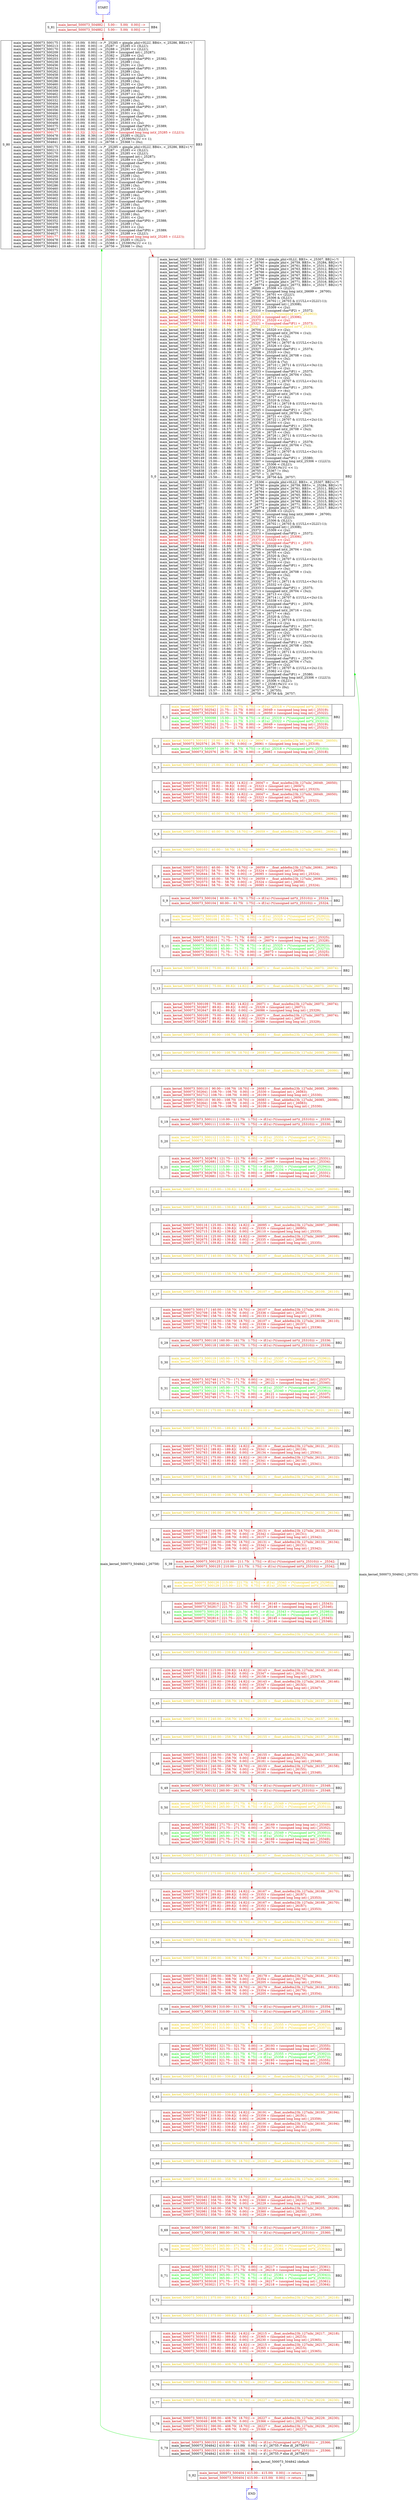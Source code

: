 digraph G {
0[color=blue,shape=Msquare,label=START];
1[color=blue,shape=Msquare,label=END];
2[shape=record,label=< S_0 | { main_kernel_500073_500093 [  15.00---  15.00(   0.00)] --&gt; /* _25306 = gimple_phi(&lt;0LLU, BB3&gt;, &lt;_25307, BB2&gt;) */<br align="left"/>main_kernel_500073_504853 [  15.00---  15.00(   0.00)] --&gt; /* _26760 = gimple_phi(&lt;_26759, BB3&gt;, &lt;_25284, BB2&gt;) */<br align="left"/>main_kernel_500073_504857 [  15.00---  15.00(   0.00)] --&gt; /* _26762 = gimple_phi(&lt;_26761, BB3&gt;, &lt;_25311, BB2&gt;) */<br align="left"/>main_kernel_500073_504861 [  15.00---  15.00(   0.00)] --&gt; /* _26764 = gimple_phi(&lt;_26763, BB3&gt;, &lt;_25312, BB2&gt;) */<br align="left"/>main_kernel_500073_504865 [  15.00---  15.00(   0.00)] --&gt; /* _26766 = gimple_phi(&lt;_26765, BB3&gt;, &lt;_25313, BB2&gt;) */<br align="left"/>main_kernel_500073_504869 [  15.00---  15.00(   0.00)] --&gt; /* _26768 = gimple_phi(&lt;_26767, BB3&gt;, &lt;_25314, BB2&gt;) */<br align="left"/>main_kernel_500073_504873 [  15.00---  15.00(   0.00)] --&gt; /* _26770 = gimple_phi(&lt;_26769, BB3&gt;, &lt;_25315, BB2&gt;) */<br align="left"/>main_kernel_500073_504877 [  15.00---  15.00(   0.00)] --&gt; /* _26772 = gimple_phi(&lt;_26771, BB3&gt;, &lt;_25316, BB2&gt;) */<br align="left"/>main_kernel_500073_504881 [  15.00---  15.00(   0.00)] --&gt; /* _26774 = gimple_phi(&lt;_26773, BB3&gt;, &lt;_25317, BB2&gt;) */<br align="left"/>main_kernel_500073_504622 [  15.00---  15.00(   0.00)] --&gt; _26699 = _25306 &gt;&gt; (2LLU);<br align="left"/>main_kernel_500073_504630 [  15.00---  16.57(   1.57)] --&gt; _26701 = (unsigned long long int)(_26699 + _26700);<br align="left"/>main_kernel_500073_504634 [  16.66---  16.66(   0.00)] --&gt; _26702 = _26701 &lt;&lt; (2LLU);<br align="left"/>main_kernel_500073_504639 [  15.00---  15.00(   0.00)] --&gt; _26703 = _25306 &amp; (3LLU);<br align="left"/>main_kernel_500073_500094 [  16.66---  16.66(   0.00)] --&gt; _25308 = _26702 \| (_26703 &amp; ((1ULL&lt;&lt;2LLU)-1));<br align="left"/>main_kernel_500073_500095 [  16.66---  16.66(   0.00)] --&gt; _25309 = (unsigned int) (_25308);<br align="left"/>main_kernel_500073_500419 [  16.66---  16.66(   0.00)] --&gt; _25372 = _25309 &lt;&lt; (2u);<br align="left"/>main_kernel_500073_500096 [  16.66---  18.10(   1.44)] --&gt; _25310 = ((unsigned char*)P2) + _25372;<br align="left"/><font color="gold2">main_kernel_500073_500098 [  15.00---  21.75(   6.75)] --&gt; if(1u) _25319 = (*((unsigned int*)(_25290))); </font><br align="left"/><font color="red3">main_kernel_500073_500099 [  15.00---  15.00(   0.00)] --&gt; _25320 = (unsigned int) (_25306); </font><br align="left"/><font color="red3">main_kernel_500073_500421 [  15.00---  15.00(   0.00)] --&gt; _25373 = _25320 &lt;&lt; (2u); </font><br align="left"/><font color="red3">main_kernel_500073_500100 [  15.00---  16.44(   1.44)] --&gt; _25321 = ((unsigned char*)P1) + _25373; </font><br align="left"/><font color="gold2">main_kernel_500073_500101 [  16.52---  21.75(   5.23)] --&gt; if(1u) _25322 = (*((unsigned int*)(_25321))); </font><br align="left"/>main_kernel_500073_504644 [  15.00---  15.00(   0.00)] --&gt; _26704 = _25320 &gt;&gt; (2u);<br align="left"/>main_kernel_500073_504649 [  15.00---  16.57(   1.57)] --&gt; _26705 = (unsigned int)(_26704 + (1u));<br align="left"/>main_kernel_500073_504652 [  16.66---  16.66(   0.00)] --&gt; _26706 = _26705 &lt;&lt; (2u);<br align="left"/>main_kernel_500073_504657 [  15.00---  15.00(   0.00)] --&gt; _26707 = _25320 &amp; (3u);<br align="left"/>main_kernel_500073_500106 [  16.66---  16.66(   0.00)] --&gt; _25326 = _26706 \| (_26707 &amp; ((1ULL&lt;&lt;2u)-1));<br align="left"/>main_kernel_500073_500423 [  16.66---  16.66(   0.00)] --&gt; _25374 = _25326 &lt;&lt; (2u);<br align="left"/>main_kernel_500073_500107 [  16.66---  18.10(   1.44)] --&gt; _25327 = ((unsigned char*)P1) + _25374;<br align="left"/>main_kernel_500073_504662 [  15.00---  15.00(   0.00)] --&gt; _26708 = _25320 &gt;&gt; (3u);<br align="left"/>main_kernel_500073_504665 [  15.00---  16.57(   1.57)] --&gt; _26709 = (unsigned int)(_26708 + (1u));<br align="left"/>main_kernel_500073_504668 [  16.66---  16.66(   0.00)] --&gt; _26710 = _26709 &lt;&lt; (3u);<br align="left"/>main_kernel_500073_504671 [  15.00---  15.00(   0.00)] --&gt; _26711 = _25320 &amp; (7u);<br align="left"/>main_kernel_500073_500113 [  16.66---  16.66(   0.00)] --&gt; _25332 = _26710 \| (_26711 &amp; ((1ULL&lt;&lt;3u)-1));<br align="left"/>main_kernel_500073_500425 [  16.66---  16.66(   0.00)] --&gt; _25375 = _25332 &lt;&lt; (2u);<br align="left"/>main_kernel_500073_500114 [  16.66---  18.10(   1.44)] --&gt; _25333 = ((unsigned char*)P1) + _25375;<br align="left"/>main_kernel_500073_504678 [  15.00---  16.57(   1.57)] --&gt; _26713 = (unsigned int)(_26704 + (3u));<br align="left"/>main_kernel_500073_504681 [  16.66---  16.66(   0.00)] --&gt; _26714 = _26713 &lt;&lt; (2u);<br align="left"/>main_kernel_500073_500120 [  16.66---  16.66(   0.00)] --&gt; _25338 = _26714 \| (_26707 &amp; ((1ULL&lt;&lt;2u)-1));<br align="left"/>main_kernel_500073_500427 [  16.66---  16.66(   0.00)] --&gt; _25376 = _25338 &lt;&lt; (2u);<br align="left"/>main_kernel_500073_500121 [  16.66---  18.10(   1.44)] --&gt; _25339 = ((unsigned char*)P1) + _25376;<br align="left"/>main_kernel_500073_504689 [  15.00---  15.00(   0.00)] --&gt; _26716 = _25320 &gt;&gt; (4u);<br align="left"/>main_kernel_500073_504692 [  15.00---  16.57(   1.57)] --&gt; _26717 = (unsigned int)(_26716 + (1u));<br align="left"/>main_kernel_500073_504695 [  16.66---  16.66(   0.00)] --&gt; _26718 = _26717 &lt;&lt; (4u);<br align="left"/>main_kernel_500073_504698 [  15.00---  15.00(   0.00)] --&gt; _26719 = _25320 &amp; (15u);<br align="left"/>main_kernel_500073_500127 [  16.66---  16.66(   0.00)] --&gt; _25344 = _26718 \| (_26719 &amp; ((1ULL&lt;&lt;4u)-1));<br align="left"/>main_kernel_500073_500429 [  16.66---  16.66(   0.00)] --&gt; _25377 = _25344 &lt;&lt; (2u);<br align="left"/>main_kernel_500073_500128 [  16.66---  18.10(   1.44)] --&gt; _25345 = ((unsigned char*)P1) + _25377;<br align="left"/>main_kernel_500073_504706 [  15.00---  16.57(   1.57)] --&gt; _26721 = (unsigned int)(_26704 + (5u));<br align="left"/>main_kernel_500073_504709 [  16.66---  16.66(   0.00)] --&gt; _26722 = _26721 &lt;&lt; (2u);<br align="left"/>main_kernel_500073_500134 [  16.66---  16.66(   0.00)] --&gt; _25350 = _26722 \| (_26707 &amp; ((1ULL&lt;&lt;2u)-1));<br align="left"/>main_kernel_500073_500431 [  16.66---  16.66(   0.00)] --&gt; _25378 = _25350 &lt;&lt; (2u);<br align="left"/>main_kernel_500073_500135 [  16.66---  18.10(   1.44)] --&gt; _25351 = ((unsigned char*)P1) + _25378;<br align="left"/>main_kernel_500073_504718 [  15.00---  16.57(   1.57)] --&gt; _26725 = (unsigned int)(_26708 + (3u));<br align="left"/>main_kernel_500073_504721 [  16.66---  16.66(   0.00)] --&gt; _26726 = _26725 &lt;&lt; (3u);<br align="left"/>main_kernel_500073_500141 [  16.66---  16.66(   0.00)] --&gt; _25356 = _26726 \| (_26711 &amp; ((1ULL&lt;&lt;3u)-1));<br align="left"/>main_kernel_500073_500433 [  16.66---  16.66(   0.00)] --&gt; _25379 = _25356 &lt;&lt; (2u);<br align="left"/>main_kernel_500073_500142 [  16.66---  18.10(   1.44)] --&gt; _25357 = ((unsigned char*)P1) + _25379;<br align="left"/>main_kernel_500073_504730 [  15.00---  16.57(   1.57)] --&gt; _26729 = (unsigned int)(_26704 + (7u));<br align="left"/>main_kernel_500073_504733 [  16.66---  16.66(   0.00)] --&gt; _26730 = _26729 &lt;&lt; (2u);<br align="left"/>main_kernel_500073_500148 [  16.66---  16.66(   0.00)] --&gt; _25362 = _26730 \| (_26707 &amp; ((1ULL&lt;&lt;2u)-1));<br align="left"/>main_kernel_500073_500435 [  16.66---  16.66(   0.00)] --&gt; _25380 = _25362 &lt;&lt; (2u);<br align="left"/>main_kernel_500073_500149 [  16.66---  18.10(   1.44)] --&gt; _25363 = ((unsigned char*)P1) + _25380;<br align="left"/>main_kernel_500073_500154 [  15.00---  17.32(   2.32)] --&gt; _25307 = (unsigned long long int)(_25306 + (1LLU));<br align="left"/>main_kernel_500073_500441 [  15.00---  15.39(   0.39)] --&gt; _25381 = _25306 &lt; (3LLU);<br align="left"/>main_kernel_500073_500155 [  15.48---  15.48(   0.00)] --&gt; _25367 = (_25381)%(1U &lt;&lt; 1);<br align="left"/>main_kernel_500073_504838 [  15.48---  15.49(   0.01)] --&gt; _26755 = _25367 != (0u);<br align="left"/>main_kernel_500073_504845 [  15.57---  15.58(   0.01)] --&gt; _26757 =  !(_26755);<br align="left"/>main_kernel_500073_504848 [  15.58---  15.61(   0.02)] --&gt; _26758 = _26756 &amp;&amp; _26757;<br align="left"/> | main_kernel_500073_500093 [  15.00---  15.00(   0.00)] --&gt; /* _25306 = gimple_phi(&lt;0LLU, BB3&gt;, &lt;_25307, BB2&gt;) */<br align="left"/>main_kernel_500073_504853 [  15.00---  15.00(   0.00)] --&gt; /* _26760 = gimple_phi(&lt;_26759, BB3&gt;, &lt;_25284, BB2&gt;) */<br align="left"/>main_kernel_500073_504857 [  15.00---  15.00(   0.00)] --&gt; /* _26762 = gimple_phi(&lt;_26761, BB3&gt;, &lt;_25311, BB2&gt;) */<br align="left"/>main_kernel_500073_504861 [  15.00---  15.00(   0.00)] --&gt; /* _26764 = gimple_phi(&lt;_26763, BB3&gt;, &lt;_25312, BB2&gt;) */<br align="left"/>main_kernel_500073_504865 [  15.00---  15.00(   0.00)] --&gt; /* _26766 = gimple_phi(&lt;_26765, BB3&gt;, &lt;_25313, BB2&gt;) */<br align="left"/>main_kernel_500073_504869 [  15.00---  15.00(   0.00)] --&gt; /* _26768 = gimple_phi(&lt;_26767, BB3&gt;, &lt;_25314, BB2&gt;) */<br align="left"/>main_kernel_500073_504873 [  15.00---  15.00(   0.00)] --&gt; /* _26770 = gimple_phi(&lt;_26769, BB3&gt;, &lt;_25315, BB2&gt;) */<br align="left"/>main_kernel_500073_504877 [  15.00---  15.00(   0.00)] --&gt; /* _26772 = gimple_phi(&lt;_26771, BB3&gt;, &lt;_25316, BB2&gt;) */<br align="left"/>main_kernel_500073_504881 [  15.00---  15.00(   0.00)] --&gt; /* _26774 = gimple_phi(&lt;_26773, BB3&gt;, &lt;_25317, BB2&gt;) */<br align="left"/>main_kernel_500073_504622 [  15.00---  15.00(   0.00)] --&gt; _26699 = _25306 &gt;&gt; (2LLU);<br align="left"/>main_kernel_500073_504630 [  15.00---  16.57(   1.57)] --&gt; _26701 = (unsigned long long int)(_26699 + _26700);<br align="left"/>main_kernel_500073_504634 [  16.66---  16.66(   0.00)] --&gt; _26702 = _26701 &lt;&lt; (2LLU);<br align="left"/>main_kernel_500073_504639 [  15.00---  15.00(   0.00)] --&gt; _26703 = _25306 &amp; (3LLU);<br align="left"/>main_kernel_500073_500094 [  16.66---  16.66(   0.00)] --&gt; _25308 = _26702 \| (_26703 &amp; ((1ULL&lt;&lt;2LLU)-1));<br align="left"/>main_kernel_500073_500095 [  16.66---  16.66(   0.00)] --&gt; _25309 = (unsigned int) (_25308);<br align="left"/>main_kernel_500073_500419 [  16.66---  16.66(   0.00)] --&gt; _25372 = _25309 &lt;&lt; (2u);<br align="left"/>main_kernel_500073_500096 [  16.66---  18.10(   1.44)] --&gt; _25310 = ((unsigned char*)P2) + _25372;<br align="left"/><font color="red3">main_kernel_500073_500099 [  15.00---  15.00(   0.00)] --&gt; _25320 = (unsigned int) (_25306); </font><br align="left"/><font color="red3">main_kernel_500073_500421 [  15.00---  15.00(   0.00)] --&gt; _25373 = _25320 &lt;&lt; (2u); </font><br align="left"/><font color="red3">main_kernel_500073_500100 [  15.00---  16.44(   1.44)] --&gt; _25321 = ((unsigned char*)P1) + _25373; </font><br align="left"/>main_kernel_500073_504644 [  15.00---  15.00(   0.00)] --&gt; _26704 = _25320 &gt;&gt; (2u);<br align="left"/>main_kernel_500073_504649 [  15.00---  16.57(   1.57)] --&gt; _26705 = (unsigned int)(_26704 + (1u));<br align="left"/>main_kernel_500073_504652 [  16.66---  16.66(   0.00)] --&gt; _26706 = _26705 &lt;&lt; (2u);<br align="left"/>main_kernel_500073_504657 [  15.00---  15.00(   0.00)] --&gt; _26707 = _25320 &amp; (3u);<br align="left"/>main_kernel_500073_500106 [  16.66---  16.66(   0.00)] --&gt; _25326 = _26706 \| (_26707 &amp; ((1ULL&lt;&lt;2u)-1));<br align="left"/>main_kernel_500073_500423 [  16.66---  16.66(   0.00)] --&gt; _25374 = _25326 &lt;&lt; (2u);<br align="left"/>main_kernel_500073_500107 [  16.66---  18.10(   1.44)] --&gt; _25327 = ((unsigned char*)P1) + _25374;<br align="left"/>main_kernel_500073_504662 [  15.00---  15.00(   0.00)] --&gt; _26708 = _25320 &gt;&gt; (3u);<br align="left"/>main_kernel_500073_504665 [  15.00---  16.57(   1.57)] --&gt; _26709 = (unsigned int)(_26708 + (1u));<br align="left"/>main_kernel_500073_504668 [  16.66---  16.66(   0.00)] --&gt; _26710 = _26709 &lt;&lt; (3u);<br align="left"/>main_kernel_500073_504671 [  15.00---  15.00(   0.00)] --&gt; _26711 = _25320 &amp; (7u);<br align="left"/>main_kernel_500073_500113 [  16.66---  16.66(   0.00)] --&gt; _25332 = _26710 \| (_26711 &amp; ((1ULL&lt;&lt;3u)-1));<br align="left"/>main_kernel_500073_500425 [  16.66---  16.66(   0.00)] --&gt; _25375 = _25332 &lt;&lt; (2u);<br align="left"/>main_kernel_500073_500114 [  16.66---  18.10(   1.44)] --&gt; _25333 = ((unsigned char*)P1) + _25375;<br align="left"/>main_kernel_500073_504678 [  15.00---  16.57(   1.57)] --&gt; _26713 = (unsigned int)(_26704 + (3u));<br align="left"/>main_kernel_500073_504681 [  16.66---  16.66(   0.00)] --&gt; _26714 = _26713 &lt;&lt; (2u);<br align="left"/>main_kernel_500073_500120 [  16.66---  16.66(   0.00)] --&gt; _25338 = _26714 \| (_26707 &amp; ((1ULL&lt;&lt;2u)-1));<br align="left"/>main_kernel_500073_500427 [  16.66---  16.66(   0.00)] --&gt; _25376 = _25338 &lt;&lt; (2u);<br align="left"/>main_kernel_500073_500121 [  16.66---  18.10(   1.44)] --&gt; _25339 = ((unsigned char*)P1) + _25376;<br align="left"/>main_kernel_500073_504689 [  15.00---  15.00(   0.00)] --&gt; _26716 = _25320 &gt;&gt; (4u);<br align="left"/>main_kernel_500073_504692 [  15.00---  16.57(   1.57)] --&gt; _26717 = (unsigned int)(_26716 + (1u));<br align="left"/>main_kernel_500073_504695 [  16.66---  16.66(   0.00)] --&gt; _26718 = _26717 &lt;&lt; (4u);<br align="left"/>main_kernel_500073_504698 [  15.00---  15.00(   0.00)] --&gt; _26719 = _25320 &amp; (15u);<br align="left"/>main_kernel_500073_500127 [  16.66---  16.66(   0.00)] --&gt; _25344 = _26718 \| (_26719 &amp; ((1ULL&lt;&lt;4u)-1));<br align="left"/>main_kernel_500073_500429 [  16.66---  16.66(   0.00)] --&gt; _25377 = _25344 &lt;&lt; (2u);<br align="left"/>main_kernel_500073_500128 [  16.66---  18.10(   1.44)] --&gt; _25345 = ((unsigned char*)P1) + _25377;<br align="left"/>main_kernel_500073_504706 [  15.00---  16.57(   1.57)] --&gt; _26721 = (unsigned int)(_26704 + (5u));<br align="left"/>main_kernel_500073_504709 [  16.66---  16.66(   0.00)] --&gt; _26722 = _26721 &lt;&lt; (2u);<br align="left"/>main_kernel_500073_500134 [  16.66---  16.66(   0.00)] --&gt; _25350 = _26722 \| (_26707 &amp; ((1ULL&lt;&lt;2u)-1));<br align="left"/>main_kernel_500073_500431 [  16.66---  16.66(   0.00)] --&gt; _25378 = _25350 &lt;&lt; (2u);<br align="left"/>main_kernel_500073_500135 [  16.66---  18.10(   1.44)] --&gt; _25351 = ((unsigned char*)P1) + _25378;<br align="left"/>main_kernel_500073_504718 [  15.00---  16.57(   1.57)] --&gt; _26725 = (unsigned int)(_26708 + (3u));<br align="left"/>main_kernel_500073_504721 [  16.66---  16.66(   0.00)] --&gt; _26726 = _26725 &lt;&lt; (3u);<br align="left"/>main_kernel_500073_500141 [  16.66---  16.66(   0.00)] --&gt; _25356 = _26726 \| (_26711 &amp; ((1ULL&lt;&lt;3u)-1));<br align="left"/>main_kernel_500073_500433 [  16.66---  16.66(   0.00)] --&gt; _25379 = _25356 &lt;&lt; (2u);<br align="left"/>main_kernel_500073_500142 [  16.66---  18.10(   1.44)] --&gt; _25357 = ((unsigned char*)P1) + _25379;<br align="left"/>main_kernel_500073_504730 [  15.00---  16.57(   1.57)] --&gt; _26729 = (unsigned int)(_26704 + (7u));<br align="left"/>main_kernel_500073_504733 [  16.66---  16.66(   0.00)] --&gt; _26730 = _26729 &lt;&lt; (2u);<br align="left"/>main_kernel_500073_500148 [  16.66---  16.66(   0.00)] --&gt; _25362 = _26730 \| (_26707 &amp; ((1ULL&lt;&lt;2u)-1));<br align="left"/>main_kernel_500073_500435 [  16.66---  16.66(   0.00)] --&gt; _25380 = _25362 &lt;&lt; (2u);<br align="left"/>main_kernel_500073_500149 [  16.66---  18.10(   1.44)] --&gt; _25363 = ((unsigned char*)P1) + _25380;<br align="left"/>main_kernel_500073_500154 [  15.00---  17.32(   2.32)] --&gt; _25307 = (unsigned long long int)(_25306 + (1LLU));<br align="left"/>main_kernel_500073_500441 [  15.00---  15.39(   0.39)] --&gt; _25381 = _25306 &lt; (3LLU);<br align="left"/>main_kernel_500073_500155 [  15.48---  15.48(   0.00)] --&gt; _25367 = (_25381)%(1U &lt;&lt; 1);<br align="left"/>main_kernel_500073_504838 [  15.48---  15.49(   0.01)] --&gt; _26755 = _25367 != (0u);<br align="left"/>main_kernel_500073_504845 [  15.57---  15.58(   0.01)] --&gt; _26757 =  !(_26755);<br align="left"/>main_kernel_500073_504848 [  15.58---  15.61(   0.02)] --&gt; _26758 = _26756 &amp;&amp; _26757;<br align="left"/> } | BB2 <br align="left"/>>];
3[shape=record,label=< S_1 | { <font color="gold2">main_kernel_500073_500097 [  20.00---  26.75(   6.75)] --&gt; if(1u) _25318 = (*((unsigned int*)(_25310))); </font><br align="left"/><font color="red3">main_kernel_500073_502542 [  21.75---  21.75(   0.00)] --&gt; _26049 = (unsigned long long int) (_25319); </font><br align="left"/><font color="red3">main_kernel_500073_502545 [  21.75---  21.75(   0.00)] --&gt; _26050 = (unsigned long long int) (_25322); </font><br align="left"/> | <font color="green2">main_kernel_500073_500098 [  15.00---  21.75(   6.75)] --&gt; if(1u) _25319 = (*((unsigned int*)(_25290))); </font><br align="left"/><font color="green2">main_kernel_500073_500101 [  16.52---  21.75(   5.23)] --&gt; if(1u) _25322 = (*((unsigned int*)(_25321))); </font><br align="left"/><font color="red3">main_kernel_500073_502542 [  21.75---  21.75(   0.00)] --&gt; _26049 = (unsigned long long int) (_25319); </font><br align="left"/><font color="red3">main_kernel_500073_502545 [  21.75---  21.75(   0.00)] --&gt; _26050 = (unsigned long long int) (_25322); </font><br align="left"/> } | BB2 <br align="left"/>>];
4[shape=record,label=< S_2 | { <font color="gold2">main_kernel_500073_500102 [  25.00---  39.82(  14.82)] --&gt; _26047 = __float_mule8m23b_127nih(_26049, _26050); </font><br align="left"/><font color="red3">main_kernel_500073_502576 [  26.75---  26.75(   0.00)] --&gt; _26061 = (unsigned long long int) (_25318); </font><br align="left"/> | <font color="green2">main_kernel_500073_500097 [  20.00---  26.75(   6.75)] --&gt; if(1u) _25318 = (*((unsigned int*)(_25310))); </font><br align="left"/><font color="red3">main_kernel_500073_502576 [  26.75---  26.75(   0.00)] --&gt; _26061 = (unsigned long long int) (_25318); </font><br align="left"/> } | BB2 <br align="left"/>>];
5[shape=record,label=< S_3 | { <font color="gold2">main_kernel_500073_500102 [  25.00---  39.82(  14.82)] --&gt; _26047 = __float_mule8m23b_127nih(_26049, _26050); </font><br align="left"/> |  } | BB2 <br align="left"/>>];
6[shape=record,label=< S_4 | { <font color="red3">main_kernel_500073_500102 [  25.00---  39.82(  14.82)] --&gt; _26047 = __float_mule8m23b_127nih(_26049, _26050); </font><br align="left"/><font color="red3">main_kernel_500073_502539 [  39.82---  39.82(   0.00)] --&gt; _25323 = (unsigned int) (_26047); </font><br align="left"/><font color="red3">main_kernel_500073_502579 [  39.82---  39.82(   0.00)] --&gt; _26062 = (unsigned long long int) (_25323); </font><br align="left"/> | <font color="red3">main_kernel_500073_500102 [  25.00---  39.82(  14.82)] --&gt; _26047 = __float_mule8m23b_127nih(_26049, _26050); </font><br align="left"/><font color="red3">main_kernel_500073_502539 [  39.82---  39.82(   0.00)] --&gt; _25323 = (unsigned int) (_26047); </font><br align="left"/><font color="red3">main_kernel_500073_502579 [  39.82---  39.82(   0.00)] --&gt; _26062 = (unsigned long long int) (_25323); </font><br align="left"/> } | BB2 <br align="left"/>>];
7[shape=record,label=< S_5 | { <font color="gold2">main_kernel_500073_500103 [  40.00---  58.70(  18.70)] --&gt; _26059 = __float_adde8m23b_127nih(_26061, _26062); </font><br align="left"/> |  } | BB2 <br align="left"/>>];
8[shape=record,label=< S_6 | { <font color="gold2">main_kernel_500073_500103 [  40.00---  58.70(  18.70)] --&gt; _26059 = __float_adde8m23b_127nih(_26061, _26062); </font><br align="left"/> |  } | BB2 <br align="left"/>>];
9[shape=record,label=< S_7 | { <font color="gold2">main_kernel_500073_500103 [  40.00---  58.70(  18.70)] --&gt; _26059 = __float_adde8m23b_127nih(_26061, _26062); </font><br align="left"/> |  } | BB2 <br align="left"/>>];
10[shape=record,label=< S_8 | { <font color="red3">main_kernel_500073_500103 [  40.00---  58.70(  18.70)] --&gt; _26059 = __float_adde8m23b_127nih(_26061, _26062); </font><br align="left"/><font color="red3">main_kernel_500073_502573 [  58.70---  58.70(   0.00)] --&gt; _25324 = (unsigned int) (_26059); </font><br align="left"/><font color="red3">main_kernel_500073_502644 [  58.70---  58.70(   0.00)] --&gt; _26085 = (unsigned long long int) (_25324); </font><br align="left"/> | <font color="red3">main_kernel_500073_500103 [  40.00---  58.70(  18.70)] --&gt; _26059 = __float_adde8m23b_127nih(_26061, _26062); </font><br align="left"/><font color="red3">main_kernel_500073_502573 [  58.70---  58.70(   0.00)] --&gt; _25324 = (unsigned int) (_26059); </font><br align="left"/><font color="red3">main_kernel_500073_502644 [  58.70---  58.70(   0.00)] --&gt; _26085 = (unsigned long long int) (_25324); </font><br align="left"/> } | BB2 <br align="left"/>>];
11[shape=record,label=< S_9 | { <font color="red3">main_kernel_500073_500104 [  60.00---  61.75(   1.75)] --&gt; if(1u) (*((unsigned int*)(_25310))) = _25324; </font><br align="left"/> | <font color="red3">main_kernel_500073_500104 [  60.00---  61.75(   1.75)] --&gt; if(1u) (*((unsigned int*)(_25310))) = _25324; </font><br align="left"/> } | BB2 <br align="left"/>>];
12[shape=record,label=< S_10 | { <font color="gold2">main_kernel_500073_500105 [  65.00---  71.75(   6.75)] --&gt; if(1u) _25325 = (*((unsigned int*)(_25292))); </font><br align="left"/><font color="gold2">main_kernel_500073_500108 [  65.00---  71.75(   6.75)] --&gt; if(1u) _25328 = (*((unsigned int*)(_25327))); </font><br align="left"/> |  } | BB2 <br align="left"/>>];
13[shape=record,label=< S_11 | { <font color="red3">main_kernel_500073_502610 [  71.75---  71.75(   0.00)] --&gt; _26073 = (unsigned long long int) (_25325); </font><br align="left"/><font color="red3">main_kernel_500073_502613 [  71.75---  71.75(   0.00)] --&gt; _26074 = (unsigned long long int) (_25328); </font><br align="left"/> | <font color="green2">main_kernel_500073_500105 [  65.00---  71.75(   6.75)] --&gt; if(1u) _25325 = (*((unsigned int*)(_25292))); </font><br align="left"/><font color="green2">main_kernel_500073_500108 [  65.00---  71.75(   6.75)] --&gt; if(1u) _25328 = (*((unsigned int*)(_25327))); </font><br align="left"/><font color="red3">main_kernel_500073_502610 [  71.75---  71.75(   0.00)] --&gt; _26073 = (unsigned long long int) (_25325); </font><br align="left"/><font color="red3">main_kernel_500073_502613 [  71.75---  71.75(   0.00)] --&gt; _26074 = (unsigned long long int) (_25328); </font><br align="left"/> } | BB2 <br align="left"/>>];
14[shape=record,label=< S_12 | { <font color="gold2">main_kernel_500073_500109 [  75.00---  89.82(  14.82)] --&gt; _26071 = __float_mule8m23b_127nih(_26073, _26074); </font><br align="left"/> |  } | BB2 <br align="left"/>>];
15[shape=record,label=< S_13 | { <font color="gold2">main_kernel_500073_500109 [  75.00---  89.82(  14.82)] --&gt; _26071 = __float_mule8m23b_127nih(_26073, _26074); </font><br align="left"/> |  } | BB2 <br align="left"/>>];
16[shape=record,label=< S_14 | { <font color="red3">main_kernel_500073_500109 [  75.00---  89.82(  14.82)] --&gt; _26071 = __float_mule8m23b_127nih(_26073, _26074); </font><br align="left"/><font color="red3">main_kernel_500073_502607 [  89.82---  89.82(   0.00)] --&gt; _25329 = (unsigned int) (_26071); </font><br align="left"/><font color="red3">main_kernel_500073_502647 [  89.82---  89.82(   0.00)] --&gt; _26086 = (unsigned long long int) (_25329); </font><br align="left"/> | <font color="red3">main_kernel_500073_500109 [  75.00---  89.82(  14.82)] --&gt; _26071 = __float_mule8m23b_127nih(_26073, _26074); </font><br align="left"/><font color="red3">main_kernel_500073_502607 [  89.82---  89.82(   0.00)] --&gt; _25329 = (unsigned int) (_26071); </font><br align="left"/><font color="red3">main_kernel_500073_502647 [  89.82---  89.82(   0.00)] --&gt; _26086 = (unsigned long long int) (_25329); </font><br align="left"/> } | BB2 <br align="left"/>>];
17[shape=record,label=< S_15 | { <font color="gold2">main_kernel_500073_500110 [  90.00--- 108.70(  18.70)] --&gt; _26083 = __float_adde8m23b_127nih(_26085, _26086); </font><br align="left"/> |  } | BB2 <br align="left"/>>];
18[shape=record,label=< S_16 | { <font color="gold2">main_kernel_500073_500110 [  90.00--- 108.70(  18.70)] --&gt; _26083 = __float_adde8m23b_127nih(_26085, _26086); </font><br align="left"/> |  } | BB2 <br align="left"/>>];
19[shape=record,label=< S_17 | { <font color="gold2">main_kernel_500073_500110 [  90.00--- 108.70(  18.70)] --&gt; _26083 = __float_adde8m23b_127nih(_26085, _26086); </font><br align="left"/> |  } | BB2 <br align="left"/>>];
20[shape=record,label=< S_18 | { <font color="red3">main_kernel_500073_500110 [  90.00--- 108.70(  18.70)] --&gt; _26083 = __float_adde8m23b_127nih(_26085, _26086); </font><br align="left"/><font color="red3">main_kernel_500073_502641 [ 108.70--- 108.70(   0.00)] --&gt; _25330 = (unsigned int) (_26083); </font><br align="left"/><font color="red3">main_kernel_500073_502712 [ 108.70--- 108.70(   0.00)] --&gt; _26109 = (unsigned long long int) (_25330); </font><br align="left"/> | <font color="red3">main_kernel_500073_500110 [  90.00--- 108.70(  18.70)] --&gt; _26083 = __float_adde8m23b_127nih(_26085, _26086); </font><br align="left"/><font color="red3">main_kernel_500073_502641 [ 108.70--- 108.70(   0.00)] --&gt; _25330 = (unsigned int) (_26083); </font><br align="left"/><font color="red3">main_kernel_500073_502712 [ 108.70--- 108.70(   0.00)] --&gt; _26109 = (unsigned long long int) (_25330); </font><br align="left"/> } | BB2 <br align="left"/>>];
21[shape=record,label=< S_19 | { <font color="red3">main_kernel_500073_500111 [ 110.00--- 111.75(   1.75)] --&gt; if(1u) (*((unsigned int*)(_25310))) = _25330; </font><br align="left"/> | <font color="red3">main_kernel_500073_500111 [ 110.00--- 111.75(   1.75)] --&gt; if(1u) (*((unsigned int*)(_25310))) = _25330; </font><br align="left"/> } | BB2 <br align="left"/>>];
22[shape=record,label=< S_20 | { <font color="gold2">main_kernel_500073_500112 [ 115.00--- 121.75(   6.75)] --&gt; if(1u) _25331 = (*((unsigned int*)(_25294))); </font><br align="left"/><font color="gold2">main_kernel_500073_500115 [ 115.00--- 121.75(   6.75)] --&gt; if(1u) _25334 = (*((unsigned int*)(_25333))); </font><br align="left"/> |  } | BB2 <br align="left"/>>];
23[shape=record,label=< S_21 | { <font color="red3">main_kernel_500073_502678 [ 121.75--- 121.75(   0.00)] --&gt; _26097 = (unsigned long long int) (_25331); </font><br align="left"/><font color="red3">main_kernel_500073_502681 [ 121.75--- 121.75(   0.00)] --&gt; _26098 = (unsigned long long int) (_25334); </font><br align="left"/> | <font color="green2">main_kernel_500073_500112 [ 115.00--- 121.75(   6.75)] --&gt; if(1u) _25331 = (*((unsigned int*)(_25294))); </font><br align="left"/><font color="green2">main_kernel_500073_500115 [ 115.00--- 121.75(   6.75)] --&gt; if(1u) _25334 = (*((unsigned int*)(_25333))); </font><br align="left"/><font color="red3">main_kernel_500073_502678 [ 121.75--- 121.75(   0.00)] --&gt; _26097 = (unsigned long long int) (_25331); </font><br align="left"/><font color="red3">main_kernel_500073_502681 [ 121.75--- 121.75(   0.00)] --&gt; _26098 = (unsigned long long int) (_25334); </font><br align="left"/> } | BB2 <br align="left"/>>];
24[shape=record,label=< S_22 | { <font color="gold2">main_kernel_500073_500116 [ 125.00--- 139.82(  14.82)] --&gt; _26095 = __float_mule8m23b_127nih(_26097, _26098); </font><br align="left"/> |  } | BB2 <br align="left"/>>];
25[shape=record,label=< S_23 | { <font color="gold2">main_kernel_500073_500116 [ 125.00--- 139.82(  14.82)] --&gt; _26095 = __float_mule8m23b_127nih(_26097, _26098); </font><br align="left"/> |  } | BB2 <br align="left"/>>];
26[shape=record,label=< S_24 | { <font color="red3">main_kernel_500073_500116 [ 125.00--- 139.82(  14.82)] --&gt; _26095 = __float_mule8m23b_127nih(_26097, _26098); </font><br align="left"/><font color="red3">main_kernel_500073_502675 [ 139.82--- 139.82(   0.00)] --&gt; _25335 = (unsigned int) (_26095); </font><br align="left"/><font color="red3">main_kernel_500073_502715 [ 139.82--- 139.82(   0.00)] --&gt; _26110 = (unsigned long long int) (_25335); </font><br align="left"/> | <font color="red3">main_kernel_500073_500116 [ 125.00--- 139.82(  14.82)] --&gt; _26095 = __float_mule8m23b_127nih(_26097, _26098); </font><br align="left"/><font color="red3">main_kernel_500073_502675 [ 139.82--- 139.82(   0.00)] --&gt; _25335 = (unsigned int) (_26095); </font><br align="left"/><font color="red3">main_kernel_500073_502715 [ 139.82--- 139.82(   0.00)] --&gt; _26110 = (unsigned long long int) (_25335); </font><br align="left"/> } | BB2 <br align="left"/>>];
27[shape=record,label=< S_25 | { <font color="gold2">main_kernel_500073_500117 [ 140.00--- 158.70(  18.70)] --&gt; _26107 = __float_adde8m23b_127nih(_26109, _26110); </font><br align="left"/> |  } | BB2 <br align="left"/>>];
28[shape=record,label=< S_26 | { <font color="gold2">main_kernel_500073_500117 [ 140.00--- 158.70(  18.70)] --&gt; _26107 = __float_adde8m23b_127nih(_26109, _26110); </font><br align="left"/> |  } | BB2 <br align="left"/>>];
29[shape=record,label=< S_27 | { <font color="gold2">main_kernel_500073_500117 [ 140.00--- 158.70(  18.70)] --&gt; _26107 = __float_adde8m23b_127nih(_26109, _26110); </font><br align="left"/> |  } | BB2 <br align="left"/>>];
30[shape=record,label=< S_28 | { <font color="red3">main_kernel_500073_500117 [ 140.00--- 158.70(  18.70)] --&gt; _26107 = __float_adde8m23b_127nih(_26109, _26110); </font><br align="left"/><font color="red3">main_kernel_500073_502709 [ 158.70--- 158.70(   0.00)] --&gt; _25336 = (unsigned int) (_26107); </font><br align="left"/><font color="red3">main_kernel_500073_502780 [ 158.70--- 158.70(   0.00)] --&gt; _26133 = (unsigned long long int) (_25336); </font><br align="left"/> | <font color="red3">main_kernel_500073_500117 [ 140.00--- 158.70(  18.70)] --&gt; _26107 = __float_adde8m23b_127nih(_26109, _26110); </font><br align="left"/><font color="red3">main_kernel_500073_502709 [ 158.70--- 158.70(   0.00)] --&gt; _25336 = (unsigned int) (_26107); </font><br align="left"/><font color="red3">main_kernel_500073_502780 [ 158.70--- 158.70(   0.00)] --&gt; _26133 = (unsigned long long int) (_25336); </font><br align="left"/> } | BB2 <br align="left"/>>];
31[shape=record,label=< S_29 | { <font color="red3">main_kernel_500073_500118 [ 160.00--- 161.75(   1.75)] --&gt; if(1u) (*((unsigned int*)(_25310))) = _25336; </font><br align="left"/> | <font color="red3">main_kernel_500073_500118 [ 160.00--- 161.75(   1.75)] --&gt; if(1u) (*((unsigned int*)(_25310))) = _25336; </font><br align="left"/> } | BB2 <br align="left"/>>];
32[shape=record,label=< S_30 | { <font color="gold2">main_kernel_500073_500119 [ 165.00--- 171.75(   6.75)] --&gt; if(1u) _25337 = (*((unsigned int*)(_25296))); </font><br align="left"/><font color="gold2">main_kernel_500073_500122 [ 165.00--- 171.75(   6.75)] --&gt; if(1u) _25340 = (*((unsigned int*)(_25339))); </font><br align="left"/> |  } | BB2 <br align="left"/>>];
33[shape=record,label=< S_31 | { <font color="red3">main_kernel_500073_502746 [ 171.75--- 171.75(   0.00)] --&gt; _26121 = (unsigned long long int) (_25337); </font><br align="left"/><font color="red3">main_kernel_500073_502749 [ 171.75--- 171.75(   0.00)] --&gt; _26122 = (unsigned long long int) (_25340); </font><br align="left"/> | <font color="green2">main_kernel_500073_500119 [ 165.00--- 171.75(   6.75)] --&gt; if(1u) _25337 = (*((unsigned int*)(_25296))); </font><br align="left"/><font color="green2">main_kernel_500073_500122 [ 165.00--- 171.75(   6.75)] --&gt; if(1u) _25340 = (*((unsigned int*)(_25339))); </font><br align="left"/><font color="red3">main_kernel_500073_502746 [ 171.75--- 171.75(   0.00)] --&gt; _26121 = (unsigned long long int) (_25337); </font><br align="left"/><font color="red3">main_kernel_500073_502749 [ 171.75--- 171.75(   0.00)] --&gt; _26122 = (unsigned long long int) (_25340); </font><br align="left"/> } | BB2 <br align="left"/>>];
34[shape=record,label=< S_32 | { <font color="gold2">main_kernel_500073_500123 [ 175.00--- 189.82(  14.82)] --&gt; _26119 = __float_mule8m23b_127nih(_26121, _26122); </font><br align="left"/> |  } | BB2 <br align="left"/>>];
35[shape=record,label=< S_33 | { <font color="gold2">main_kernel_500073_500123 [ 175.00--- 189.82(  14.82)] --&gt; _26119 = __float_mule8m23b_127nih(_26121, _26122); </font><br align="left"/> |  } | BB2 <br align="left"/>>];
36[shape=record,label=< S_34 | { <font color="red3">main_kernel_500073_500123 [ 175.00--- 189.82(  14.82)] --&gt; _26119 = __float_mule8m23b_127nih(_26121, _26122); </font><br align="left"/><font color="red3">main_kernel_500073_502743 [ 189.82--- 189.82(   0.00)] --&gt; _25341 = (unsigned int) (_26119); </font><br align="left"/><font color="red3">main_kernel_500073_502783 [ 189.82--- 189.82(   0.00)] --&gt; _26134 = (unsigned long long int) (_25341); </font><br align="left"/> | <font color="red3">main_kernel_500073_500123 [ 175.00--- 189.82(  14.82)] --&gt; _26119 = __float_mule8m23b_127nih(_26121, _26122); </font><br align="left"/><font color="red3">main_kernel_500073_502743 [ 189.82--- 189.82(   0.00)] --&gt; _25341 = (unsigned int) (_26119); </font><br align="left"/><font color="red3">main_kernel_500073_502783 [ 189.82--- 189.82(   0.00)] --&gt; _26134 = (unsigned long long int) (_25341); </font><br align="left"/> } | BB2 <br align="left"/>>];
37[shape=record,label=< S_35 | { <font color="gold2">main_kernel_500073_500124 [ 190.00--- 208.70(  18.70)] --&gt; _26131 = __float_adde8m23b_127nih(_26133, _26134); </font><br align="left"/> |  } | BB2 <br align="left"/>>];
38[shape=record,label=< S_36 | { <font color="gold2">main_kernel_500073_500124 [ 190.00--- 208.70(  18.70)] --&gt; _26131 = __float_adde8m23b_127nih(_26133, _26134); </font><br align="left"/> |  } | BB2 <br align="left"/>>];
39[shape=record,label=< S_37 | { <font color="gold2">main_kernel_500073_500124 [ 190.00--- 208.70(  18.70)] --&gt; _26131 = __float_adde8m23b_127nih(_26133, _26134); </font><br align="left"/> |  } | BB2 <br align="left"/>>];
40[shape=record,label=< S_38 | { <font color="red3">main_kernel_500073_500124 [ 190.00--- 208.70(  18.70)] --&gt; _26131 = __float_adde8m23b_127nih(_26133, _26134); </font><br align="left"/><font color="red3">main_kernel_500073_502777 [ 208.70--- 208.70(   0.00)] --&gt; _25342 = (unsigned int) (_26131); </font><br align="left"/><font color="red3">main_kernel_500073_502848 [ 208.70--- 208.70(   0.00)] --&gt; _26157 = (unsigned long long int) (_25342); </font><br align="left"/> | <font color="red3">main_kernel_500073_500124 [ 190.00--- 208.70(  18.70)] --&gt; _26131 = __float_adde8m23b_127nih(_26133, _26134); </font><br align="left"/><font color="red3">main_kernel_500073_502777 [ 208.70--- 208.70(   0.00)] --&gt; _25342 = (unsigned int) (_26131); </font><br align="left"/><font color="red3">main_kernel_500073_502848 [ 208.70--- 208.70(   0.00)] --&gt; _26157 = (unsigned long long int) (_25342); </font><br align="left"/> } | BB2 <br align="left"/>>];
41[shape=record,label=< S_39 | { <font color="red3">main_kernel_500073_500125 [ 210.00--- 211.75(   1.75)] --&gt; if(1u) (*((unsigned int*)(_25310))) = _25342; </font><br align="left"/> | <font color="red3">main_kernel_500073_500125 [ 210.00--- 211.75(   1.75)] --&gt; if(1u) (*((unsigned int*)(_25310))) = _25342; </font><br align="left"/> } | BB2 <br align="left"/>>];
42[shape=record,label=< S_40 | { <font color="gold2">main_kernel_500073_500126 [ 215.00--- 221.75(   6.75)] --&gt; if(1u) _25343 = (*((unsigned int*)(_25298))); </font><br align="left"/><font color="gold2">main_kernel_500073_500129 [ 215.00--- 221.75(   6.75)] --&gt; if(1u) _25346 = (*((unsigned int*)(_25345))); </font><br align="left"/> |  } | BB2 <br align="left"/>>];
43[shape=record,label=< S_41 | { <font color="red3">main_kernel_500073_502814 [ 221.75--- 221.75(   0.00)] --&gt; _26145 = (unsigned long long int) (_25343); </font><br align="left"/><font color="red3">main_kernel_500073_502817 [ 221.75--- 221.75(   0.00)] --&gt; _26146 = (unsigned long long int) (_25346); </font><br align="left"/> | <font color="green2">main_kernel_500073_500126 [ 215.00--- 221.75(   6.75)] --&gt; if(1u) _25343 = (*((unsigned int*)(_25298))); </font><br align="left"/><font color="green2">main_kernel_500073_500129 [ 215.00--- 221.75(   6.75)] --&gt; if(1u) _25346 = (*((unsigned int*)(_25345))); </font><br align="left"/><font color="red3">main_kernel_500073_502814 [ 221.75--- 221.75(   0.00)] --&gt; _26145 = (unsigned long long int) (_25343); </font><br align="left"/><font color="red3">main_kernel_500073_502817 [ 221.75--- 221.75(   0.00)] --&gt; _26146 = (unsigned long long int) (_25346); </font><br align="left"/> } | BB2 <br align="left"/>>];
44[shape=record,label=< S_42 | { <font color="gold2">main_kernel_500073_500130 [ 225.00--- 239.82(  14.82)] --&gt; _26143 = __float_mule8m23b_127nih(_26145, _26146); </font><br align="left"/> |  } | BB2 <br align="left"/>>];
45[shape=record,label=< S_43 | { <font color="gold2">main_kernel_500073_500130 [ 225.00--- 239.82(  14.82)] --&gt; _26143 = __float_mule8m23b_127nih(_26145, _26146); </font><br align="left"/> |  } | BB2 <br align="left"/>>];
46[shape=record,label=< S_44 | { <font color="red3">main_kernel_500073_500130 [ 225.00--- 239.82(  14.82)] --&gt; _26143 = __float_mule8m23b_127nih(_26145, _26146); </font><br align="left"/><font color="red3">main_kernel_500073_502811 [ 239.82--- 239.82(   0.00)] --&gt; _25347 = (unsigned int) (_26143); </font><br align="left"/><font color="red3">main_kernel_500073_502851 [ 239.82--- 239.82(   0.00)] --&gt; _26158 = (unsigned long long int) (_25347); </font><br align="left"/> | <font color="red3">main_kernel_500073_500130 [ 225.00--- 239.82(  14.82)] --&gt; _26143 = __float_mule8m23b_127nih(_26145, _26146); </font><br align="left"/><font color="red3">main_kernel_500073_502811 [ 239.82--- 239.82(   0.00)] --&gt; _25347 = (unsigned int) (_26143); </font><br align="left"/><font color="red3">main_kernel_500073_502851 [ 239.82--- 239.82(   0.00)] --&gt; _26158 = (unsigned long long int) (_25347); </font><br align="left"/> } | BB2 <br align="left"/>>];
47[shape=record,label=< S_45 | { <font color="gold2">main_kernel_500073_500131 [ 240.00--- 258.70(  18.70)] --&gt; _26155 = __float_adde8m23b_127nih(_26157, _26158); </font><br align="left"/> |  } | BB2 <br align="left"/>>];
48[shape=record,label=< S_46 | { <font color="gold2">main_kernel_500073_500131 [ 240.00--- 258.70(  18.70)] --&gt; _26155 = __float_adde8m23b_127nih(_26157, _26158); </font><br align="left"/> |  } | BB2 <br align="left"/>>];
49[shape=record,label=< S_47 | { <font color="gold2">main_kernel_500073_500131 [ 240.00--- 258.70(  18.70)] --&gt; _26155 = __float_adde8m23b_127nih(_26157, _26158); </font><br align="left"/> |  } | BB2 <br align="left"/>>];
50[shape=record,label=< S_48 | { <font color="red3">main_kernel_500073_500131 [ 240.00--- 258.70(  18.70)] --&gt; _26155 = __float_adde8m23b_127nih(_26157, _26158); </font><br align="left"/><font color="red3">main_kernel_500073_502845 [ 258.70--- 258.70(   0.00)] --&gt; _25348 = (unsigned int) (_26155); </font><br align="left"/><font color="red3">main_kernel_500073_502916 [ 258.70--- 258.70(   0.00)] --&gt; _26181 = (unsigned long long int) (_25348); </font><br align="left"/> | <font color="red3">main_kernel_500073_500131 [ 240.00--- 258.70(  18.70)] --&gt; _26155 = __float_adde8m23b_127nih(_26157, _26158); </font><br align="left"/><font color="red3">main_kernel_500073_502845 [ 258.70--- 258.70(   0.00)] --&gt; _25348 = (unsigned int) (_26155); </font><br align="left"/><font color="red3">main_kernel_500073_502916 [ 258.70--- 258.70(   0.00)] --&gt; _26181 = (unsigned long long int) (_25348); </font><br align="left"/> } | BB2 <br align="left"/>>];
51[shape=record,label=< S_49 | { <font color="red3">main_kernel_500073_500132 [ 260.00--- 261.75(   1.75)] --&gt; if(1u) (*((unsigned int*)(_25310))) = _25348; </font><br align="left"/> | <font color="red3">main_kernel_500073_500132 [ 260.00--- 261.75(   1.75)] --&gt; if(1u) (*((unsigned int*)(_25310))) = _25348; </font><br align="left"/> } | BB2 <br align="left"/>>];
52[shape=record,label=< S_50 | { <font color="gold2">main_kernel_500073_500133 [ 265.00--- 271.75(   6.75)] --&gt; if(1u) _25349 = (*((unsigned int*)(_25300))); </font><br align="left"/><font color="gold2">main_kernel_500073_500136 [ 265.00--- 271.75(   6.75)] --&gt; if(1u) _25352 = (*((unsigned int*)(_25351))); </font><br align="left"/> |  } | BB2 <br align="left"/>>];
53[shape=record,label=< S_51 | { <font color="red3">main_kernel_500073_502882 [ 271.75--- 271.75(   0.00)] --&gt; _26169 = (unsigned long long int) (_25349); </font><br align="left"/><font color="red3">main_kernel_500073_502885 [ 271.75--- 271.75(   0.00)] --&gt; _26170 = (unsigned long long int) (_25352); </font><br align="left"/> | <font color="green2">main_kernel_500073_500133 [ 265.00--- 271.75(   6.75)] --&gt; if(1u) _25349 = (*((unsigned int*)(_25300))); </font><br align="left"/><font color="green2">main_kernel_500073_500136 [ 265.00--- 271.75(   6.75)] --&gt; if(1u) _25352 = (*((unsigned int*)(_25351))); </font><br align="left"/><font color="red3">main_kernel_500073_502882 [ 271.75--- 271.75(   0.00)] --&gt; _26169 = (unsigned long long int) (_25349); </font><br align="left"/><font color="red3">main_kernel_500073_502885 [ 271.75--- 271.75(   0.00)] --&gt; _26170 = (unsigned long long int) (_25352); </font><br align="left"/> } | BB2 <br align="left"/>>];
54[shape=record,label=< S_52 | { <font color="gold2">main_kernel_500073_500137 [ 275.00--- 289.82(  14.82)] --&gt; _26167 = __float_mule8m23b_127nih(_26169, _26170); </font><br align="left"/> |  } | BB2 <br align="left"/>>];
55[shape=record,label=< S_53 | { <font color="gold2">main_kernel_500073_500137 [ 275.00--- 289.82(  14.82)] --&gt; _26167 = __float_mule8m23b_127nih(_26169, _26170); </font><br align="left"/> |  } | BB2 <br align="left"/>>];
56[shape=record,label=< S_54 | { <font color="red3">main_kernel_500073_500137 [ 275.00--- 289.82(  14.82)] --&gt; _26167 = __float_mule8m23b_127nih(_26169, _26170); </font><br align="left"/><font color="red3">main_kernel_500073_502879 [ 289.82--- 289.82(   0.00)] --&gt; _25353 = (unsigned int) (_26167); </font><br align="left"/><font color="red3">main_kernel_500073_502919 [ 289.82--- 289.82(   0.00)] --&gt; _26182 = (unsigned long long int) (_25353); </font><br align="left"/> | <font color="red3">main_kernel_500073_500137 [ 275.00--- 289.82(  14.82)] --&gt; _26167 = __float_mule8m23b_127nih(_26169, _26170); </font><br align="left"/><font color="red3">main_kernel_500073_502879 [ 289.82--- 289.82(   0.00)] --&gt; _25353 = (unsigned int) (_26167); </font><br align="left"/><font color="red3">main_kernel_500073_502919 [ 289.82--- 289.82(   0.00)] --&gt; _26182 = (unsigned long long int) (_25353); </font><br align="left"/> } | BB2 <br align="left"/>>];
57[shape=record,label=< S_55 | { <font color="gold2">main_kernel_500073_500138 [ 290.00--- 308.70(  18.70)] --&gt; _26179 = __float_adde8m23b_127nih(_26181, _26182); </font><br align="left"/> |  } | BB2 <br align="left"/>>];
58[shape=record,label=< S_56 | { <font color="gold2">main_kernel_500073_500138 [ 290.00--- 308.70(  18.70)] --&gt; _26179 = __float_adde8m23b_127nih(_26181, _26182); </font><br align="left"/> |  } | BB2 <br align="left"/>>];
59[shape=record,label=< S_57 | { <font color="gold2">main_kernel_500073_500138 [ 290.00--- 308.70(  18.70)] --&gt; _26179 = __float_adde8m23b_127nih(_26181, _26182); </font><br align="left"/> |  } | BB2 <br align="left"/>>];
60[shape=record,label=< S_58 | { <font color="red3">main_kernel_500073_500138 [ 290.00--- 308.70(  18.70)] --&gt; _26179 = __float_adde8m23b_127nih(_26181, _26182); </font><br align="left"/><font color="red3">main_kernel_500073_502913 [ 308.70--- 308.70(   0.00)] --&gt; _25354 = (unsigned int) (_26179); </font><br align="left"/><font color="red3">main_kernel_500073_502984 [ 308.70--- 308.70(   0.00)] --&gt; _26205 = (unsigned long long int) (_25354); </font><br align="left"/> | <font color="red3">main_kernel_500073_500138 [ 290.00--- 308.70(  18.70)] --&gt; _26179 = __float_adde8m23b_127nih(_26181, _26182); </font><br align="left"/><font color="red3">main_kernel_500073_502913 [ 308.70--- 308.70(   0.00)] --&gt; _25354 = (unsigned int) (_26179); </font><br align="left"/><font color="red3">main_kernel_500073_502984 [ 308.70--- 308.70(   0.00)] --&gt; _26205 = (unsigned long long int) (_25354); </font><br align="left"/> } | BB2 <br align="left"/>>];
61[shape=record,label=< S_59 | { <font color="red3">main_kernel_500073_500139 [ 310.00--- 311.75(   1.75)] --&gt; if(1u) (*((unsigned int*)(_25310))) = _25354; </font><br align="left"/> | <font color="red3">main_kernel_500073_500139 [ 310.00--- 311.75(   1.75)] --&gt; if(1u) (*((unsigned int*)(_25310))) = _25354; </font><br align="left"/> } | BB2 <br align="left"/>>];
62[shape=record,label=< S_60 | { <font color="gold2">main_kernel_500073_500140 [ 315.00--- 321.75(   6.75)] --&gt; if(1u) _25355 = (*((unsigned int*)(_25302))); </font><br align="left"/><font color="gold2">main_kernel_500073_500143 [ 315.00--- 321.75(   6.75)] --&gt; if(1u) _25358 = (*((unsigned int*)(_25357))); </font><br align="left"/> |  } | BB2 <br align="left"/>>];
63[shape=record,label=< S_61 | { <font color="red3">main_kernel_500073_502950 [ 321.75--- 321.75(   0.00)] --&gt; _26193 = (unsigned long long int) (_25355); </font><br align="left"/><font color="red3">main_kernel_500073_502953 [ 321.75--- 321.75(   0.00)] --&gt; _26194 = (unsigned long long int) (_25358); </font><br align="left"/> | <font color="green2">main_kernel_500073_500140 [ 315.00--- 321.75(   6.75)] --&gt; if(1u) _25355 = (*((unsigned int*)(_25302))); </font><br align="left"/><font color="green2">main_kernel_500073_500143 [ 315.00--- 321.75(   6.75)] --&gt; if(1u) _25358 = (*((unsigned int*)(_25357))); </font><br align="left"/><font color="red3">main_kernel_500073_502950 [ 321.75--- 321.75(   0.00)] --&gt; _26193 = (unsigned long long int) (_25355); </font><br align="left"/><font color="red3">main_kernel_500073_502953 [ 321.75--- 321.75(   0.00)] --&gt; _26194 = (unsigned long long int) (_25358); </font><br align="left"/> } | BB2 <br align="left"/>>];
64[shape=record,label=< S_62 | { <font color="gold2">main_kernel_500073_500144 [ 325.00--- 339.82(  14.82)] --&gt; _26191 = __float_mule8m23b_127nih(_26193, _26194); </font><br align="left"/> |  } | BB2 <br align="left"/>>];
65[shape=record,label=< S_63 | { <font color="gold2">main_kernel_500073_500144 [ 325.00--- 339.82(  14.82)] --&gt; _26191 = __float_mule8m23b_127nih(_26193, _26194); </font><br align="left"/> |  } | BB2 <br align="left"/>>];
66[shape=record,label=< S_64 | { <font color="red3">main_kernel_500073_500144 [ 325.00--- 339.82(  14.82)] --&gt; _26191 = __float_mule8m23b_127nih(_26193, _26194); </font><br align="left"/><font color="red3">main_kernel_500073_502947 [ 339.82--- 339.82(   0.00)] --&gt; _25359 = (unsigned int) (_26191); </font><br align="left"/><font color="red3">main_kernel_500073_502987 [ 339.82--- 339.82(   0.00)] --&gt; _26206 = (unsigned long long int) (_25359); </font><br align="left"/> | <font color="red3">main_kernel_500073_500144 [ 325.00--- 339.82(  14.82)] --&gt; _26191 = __float_mule8m23b_127nih(_26193, _26194); </font><br align="left"/><font color="red3">main_kernel_500073_502947 [ 339.82--- 339.82(   0.00)] --&gt; _25359 = (unsigned int) (_26191); </font><br align="left"/><font color="red3">main_kernel_500073_502987 [ 339.82--- 339.82(   0.00)] --&gt; _26206 = (unsigned long long int) (_25359); </font><br align="left"/> } | BB2 <br align="left"/>>];
67[shape=record,label=< S_65 | { <font color="gold2">main_kernel_500073_500145 [ 340.00--- 358.70(  18.70)] --&gt; _26203 = __float_adde8m23b_127nih(_26205, _26206); </font><br align="left"/> |  } | BB2 <br align="left"/>>];
68[shape=record,label=< S_66 | { <font color="gold2">main_kernel_500073_500145 [ 340.00--- 358.70(  18.70)] --&gt; _26203 = __float_adde8m23b_127nih(_26205, _26206); </font><br align="left"/> |  } | BB2 <br align="left"/>>];
69[shape=record,label=< S_67 | { <font color="gold2">main_kernel_500073_500145 [ 340.00--- 358.70(  18.70)] --&gt; _26203 = __float_adde8m23b_127nih(_26205, _26206); </font><br align="left"/> |  } | BB2 <br align="left"/>>];
70[shape=record,label=< S_68 | { <font color="red3">main_kernel_500073_500145 [ 340.00--- 358.70(  18.70)] --&gt; _26203 = __float_adde8m23b_127nih(_26205, _26206); </font><br align="left"/><font color="red3">main_kernel_500073_502981 [ 358.70--- 358.70(   0.00)] --&gt; _25360 = (unsigned int) (_26203); </font><br align="left"/><font color="red3">main_kernel_500073_503052 [ 358.70--- 358.70(   0.00)] --&gt; _26229 = (unsigned long long int) (_25360); </font><br align="left"/> | <font color="red3">main_kernel_500073_500145 [ 340.00--- 358.70(  18.70)] --&gt; _26203 = __float_adde8m23b_127nih(_26205, _26206); </font><br align="left"/><font color="red3">main_kernel_500073_502981 [ 358.70--- 358.70(   0.00)] --&gt; _25360 = (unsigned int) (_26203); </font><br align="left"/><font color="red3">main_kernel_500073_503052 [ 358.70--- 358.70(   0.00)] --&gt; _26229 = (unsigned long long int) (_25360); </font><br align="left"/> } | BB2 <br align="left"/>>];
71[shape=record,label=< S_69 | { <font color="red3">main_kernel_500073_500146 [ 360.00--- 361.75(   1.75)] --&gt; if(1u) (*((unsigned int*)(_25310))) = _25360; </font><br align="left"/> | <font color="red3">main_kernel_500073_500146 [ 360.00--- 361.75(   1.75)] --&gt; if(1u) (*((unsigned int*)(_25310))) = _25360; </font><br align="left"/> } | BB2 <br align="left"/>>];
72[shape=record,label=< S_70 | { <font color="gold2">main_kernel_500073_500147 [ 365.00--- 371.75(   6.75)] --&gt; if(1u) _25361 = (*((unsigned int*)(_25304))); </font><br align="left"/><font color="gold2">main_kernel_500073_500150 [ 365.00--- 371.75(   6.75)] --&gt; if(1u) _25364 = (*((unsigned int*)(_25363))); </font><br align="left"/> |  } | BB2 <br align="left"/>>];
73[shape=record,label=< S_71 | { <font color="red3">main_kernel_500073_503018 [ 371.75--- 371.75(   0.00)] --&gt; _26217 = (unsigned long long int) (_25361); </font><br align="left"/><font color="red3">main_kernel_500073_503021 [ 371.75--- 371.75(   0.00)] --&gt; _26218 = (unsigned long long int) (_25364); </font><br align="left"/> | <font color="green2">main_kernel_500073_500147 [ 365.00--- 371.75(   6.75)] --&gt; if(1u) _25361 = (*((unsigned int*)(_25304))); </font><br align="left"/><font color="green2">main_kernel_500073_500150 [ 365.00--- 371.75(   6.75)] --&gt; if(1u) _25364 = (*((unsigned int*)(_25363))); </font><br align="left"/><font color="red3">main_kernel_500073_503018 [ 371.75--- 371.75(   0.00)] --&gt; _26217 = (unsigned long long int) (_25361); </font><br align="left"/><font color="red3">main_kernel_500073_503021 [ 371.75--- 371.75(   0.00)] --&gt; _26218 = (unsigned long long int) (_25364); </font><br align="left"/> } | BB2 <br align="left"/>>];
74[shape=record,label=< S_72 | { <font color="gold2">main_kernel_500073_500151 [ 375.00--- 389.82(  14.82)] --&gt; _26215 = __float_mule8m23b_127nih(_26217, _26218); </font><br align="left"/> |  } | BB2 <br align="left"/>>];
75[shape=record,label=< S_73 | { <font color="gold2">main_kernel_500073_500151 [ 375.00--- 389.82(  14.82)] --&gt; _26215 = __float_mule8m23b_127nih(_26217, _26218); </font><br align="left"/> |  } | BB2 <br align="left"/>>];
76[shape=record,label=< S_74 | { <font color="red3">main_kernel_500073_500151 [ 375.00--- 389.82(  14.82)] --&gt; _26215 = __float_mule8m23b_127nih(_26217, _26218); </font><br align="left"/><font color="red3">main_kernel_500073_503015 [ 389.82--- 389.82(   0.00)] --&gt; _25365 = (unsigned int) (_26215); </font><br align="left"/><font color="red3">main_kernel_500073_503055 [ 389.82--- 389.82(   0.00)] --&gt; _26230 = (unsigned long long int) (_25365); </font><br align="left"/> | <font color="red3">main_kernel_500073_500151 [ 375.00--- 389.82(  14.82)] --&gt; _26215 = __float_mule8m23b_127nih(_26217, _26218); </font><br align="left"/><font color="red3">main_kernel_500073_503015 [ 389.82--- 389.82(   0.00)] --&gt; _25365 = (unsigned int) (_26215); </font><br align="left"/><font color="red3">main_kernel_500073_503055 [ 389.82--- 389.82(   0.00)] --&gt; _26230 = (unsigned long long int) (_25365); </font><br align="left"/> } | BB2 <br align="left"/>>];
77[shape=record,label=< S_75 | { <font color="gold2">main_kernel_500073_500152 [ 390.00--- 408.70(  18.70)] --&gt; _26227 = __float_adde8m23b_127nih(_26229, _26230); </font><br align="left"/> |  } | BB2 <br align="left"/>>];
78[shape=record,label=< S_76 | { <font color="gold2">main_kernel_500073_500152 [ 390.00--- 408.70(  18.70)] --&gt; _26227 = __float_adde8m23b_127nih(_26229, _26230); </font><br align="left"/> |  } | BB2 <br align="left"/>>];
79[shape=record,label=< S_77 | { <font color="gold2">main_kernel_500073_500152 [ 390.00--- 408.70(  18.70)] --&gt; _26227 = __float_adde8m23b_127nih(_26229, _26230); </font><br align="left"/> |  } | BB2 <br align="left"/>>];
80[shape=record,label=< S_78 | { <font color="red3">main_kernel_500073_500152 [ 390.00--- 408.70(  18.70)] --&gt; _26227 = __float_adde8m23b_127nih(_26229, _26230); </font><br align="left"/><font color="red3">main_kernel_500073_503049 [ 408.70--- 408.70(   0.00)] --&gt; _25366 = (unsigned int) (_26227); </font><br align="left"/> | <font color="red3">main_kernel_500073_500152 [ 390.00--- 408.70(  18.70)] --&gt; _26227 = __float_adde8m23b_127nih(_26229, _26230); </font><br align="left"/><font color="red3">main_kernel_500073_503049 [ 408.70--- 408.70(   0.00)] --&gt; _25366 = (unsigned int) (_26227); </font><br align="left"/> } | BB2 <br align="left"/>>];
81[shape=record,label=< S_79 | { <font color="red3">main_kernel_500073_500153 [ 410.00--- 411.75(   1.75)] --&gt; if(1u) (*((unsigned int*)(_25310))) = _25366; </font><br align="left"/>main_kernel_500073_504842 [ 410.00--- 410.00(   0.00)] --&gt; if (_26755 /* else if(_26758)*/)<br align="left"/> | <font color="red3">main_kernel_500073_500153 [ 410.00--- 411.75(   1.75)] --&gt; if(1u) (*((unsigned int*)(_25310))) = _25366; </font><br align="left"/>main_kernel_500073_504842 [ 410.00--- 410.00(   0.00)] --&gt; if (_26755 /* else if(_26758)*/)<br align="left"/> } | BB2 <br align="left"/>>];
82[shape=record,label=< S_80 | { main_kernel_500073_500175 [  10.00---  10.00(   0.00)] --&gt; /* _25285 = gimple_phi(&lt;0LLU, BB4&gt;, &lt;_25286, BB2&gt;) */<br align="left"/>main_kernel_500073_500213 [  10.00---  10.00(   0.00)] --&gt; _25287 = _25285 &lt;&lt; (3LLU);<br align="left"/>main_kernel_500073_500170 [  10.00---  10.00(   0.00)] --&gt; _25288 = _25285 &lt;&lt; (2LLU);<br align="left"/>main_kernel_500073_500209 [  10.00---  10.00(   0.00)] --&gt; _25289 = (unsigned int) (_25287);<br align="left"/>main_kernel_500073_500454 [  10.00---  10.00(   0.00)] --&gt; _25382 = _25289 &lt;&lt; (2u);<br align="left"/>main_kernel_500073_500203 [  10.00---  11.44(   1.44)] --&gt; _25290 = ((unsigned char*)P0) + _25382;<br align="left"/>main_kernel_500073_500238 [  10.00---  10.00(   0.00)] --&gt; _25291 = _25289 \| (1u);<br align="left"/>main_kernel_500073_500456 [  10.00---  10.00(   0.00)] --&gt; _25383 = _25291 &lt;&lt; (2u);<br align="left"/>main_kernel_500073_500234 [  10.00---  11.44(   1.44)] --&gt; _25292 = ((unsigned char*)P0) + _25383;<br align="left"/>main_kernel_500073_500262 [  10.00---  10.00(   0.00)] --&gt; _25293 = _25289 \| (2u);<br align="left"/>main_kernel_500073_500458 [  10.00---  10.00(   0.00)] --&gt; _25384 = _25293 &lt;&lt; (2u);<br align="left"/>main_kernel_500073_500258 [  10.00---  11.44(   1.44)] --&gt; _25294 = ((unsigned char*)P0) + _25384;<br align="left"/>main_kernel_500073_500286 [  10.00---  10.00(   0.00)] --&gt; _25295 = _25289 \| (3u);<br align="left"/>main_kernel_500073_500460 [  10.00---  10.00(   0.00)] --&gt; _25385 = _25295 &lt;&lt; (2u);<br align="left"/>main_kernel_500073_500282 [  10.00---  11.44(   1.44)] --&gt; _25296 = ((unsigned char*)P0) + _25385;<br align="left"/>main_kernel_500073_500309 [  10.00---  10.00(   0.00)] --&gt; _25297 = _25289 \| (4u);<br align="left"/>main_kernel_500073_500462 [  10.00---  10.00(   0.00)] --&gt; _25386 = _25297 &lt;&lt; (2u);<br align="left"/>main_kernel_500073_500305 [  10.00---  11.44(   1.44)] --&gt; _25298 = ((unsigned char*)P0) + _25386;<br align="left"/>main_kernel_500073_500332 [  10.00---  10.00(   0.00)] --&gt; _25299 = _25289 \| (5u);<br align="left"/>main_kernel_500073_500464 [  10.00---  10.00(   0.00)] --&gt; _25387 = _25299 &lt;&lt; (2u);<br align="left"/>main_kernel_500073_500328 [  10.00---  11.44(   1.44)] --&gt; _25300 = ((unsigned char*)P0) + _25387;<br align="left"/>main_kernel_500073_500356 [  10.00---  10.00(   0.00)] --&gt; _25301 = _25289 \| (6u);<br align="left"/>main_kernel_500073_500466 [  10.00---  10.00(   0.00)] --&gt; _25388 = _25301 &lt;&lt; (2u);<br align="left"/>main_kernel_500073_500352 [  10.00---  11.44(   1.44)] --&gt; _25302 = ((unsigned char*)P0) + _25388;<br align="left"/>main_kernel_500073_500379 [  10.00---  10.00(   0.00)] --&gt; _25303 = _25289 \| (7u);<br align="left"/>main_kernel_500073_500468 [  10.00---  10.00(   0.00)] --&gt; _25389 = _25303 &lt;&lt; (2u);<br align="left"/>main_kernel_500073_500375 [  10.00---  11.44(   1.44)] --&gt; _25304 = ((unsigned char*)P0) + _25389;<br align="left"/>main_kernel_500073_504627 [  10.00---  10.00(   0.00)] --&gt; _26700 = _25288 &gt;&gt; (2LLU);<br align="left"/><font color="red3">main_kernel_500073_500177 [  10.00---  12.32(   2.32)] --&gt; _25286 = (unsigned long long int)(_25285 + (1LLU)); </font><br align="left"/>main_kernel_500073_500478 [  10.00---  10.39(   0.39)] --&gt; _25390 = _25285 &lt; (3LLU);<br align="left"/>main_kernel_500073_500400 [  10.48---  10.48(   0.00)] --&gt; _25368 = (_25390)%(1U &lt;&lt; 1);<br align="left"/>main_kernel_500073_504841 [  10.48---  10.49(   0.01)] --&gt; _26756 = _25368 != (0u);<br align="left"/> | main_kernel_500073_500175 [  10.00---  10.00(   0.00)] --&gt; /* _25285 = gimple_phi(&lt;0LLU, BB4&gt;, &lt;_25286, BB2&gt;) */<br align="left"/>main_kernel_500073_500213 [  10.00---  10.00(   0.00)] --&gt; _25287 = _25285 &lt;&lt; (3LLU);<br align="left"/>main_kernel_500073_500170 [  10.00---  10.00(   0.00)] --&gt; _25288 = _25285 &lt;&lt; (2LLU);<br align="left"/>main_kernel_500073_500209 [  10.00---  10.00(   0.00)] --&gt; _25289 = (unsigned int) (_25287);<br align="left"/>main_kernel_500073_500454 [  10.00---  10.00(   0.00)] --&gt; _25382 = _25289 &lt;&lt; (2u);<br align="left"/>main_kernel_500073_500203 [  10.00---  11.44(   1.44)] --&gt; _25290 = ((unsigned char*)P0) + _25382;<br align="left"/>main_kernel_500073_500238 [  10.00---  10.00(   0.00)] --&gt; _25291 = _25289 \| (1u);<br align="left"/>main_kernel_500073_500456 [  10.00---  10.00(   0.00)] --&gt; _25383 = _25291 &lt;&lt; (2u);<br align="left"/>main_kernel_500073_500234 [  10.00---  11.44(   1.44)] --&gt; _25292 = ((unsigned char*)P0) + _25383;<br align="left"/>main_kernel_500073_500262 [  10.00---  10.00(   0.00)] --&gt; _25293 = _25289 \| (2u);<br align="left"/>main_kernel_500073_500458 [  10.00---  10.00(   0.00)] --&gt; _25384 = _25293 &lt;&lt; (2u);<br align="left"/>main_kernel_500073_500258 [  10.00---  11.44(   1.44)] --&gt; _25294 = ((unsigned char*)P0) + _25384;<br align="left"/>main_kernel_500073_500286 [  10.00---  10.00(   0.00)] --&gt; _25295 = _25289 \| (3u);<br align="left"/>main_kernel_500073_500460 [  10.00---  10.00(   0.00)] --&gt; _25385 = _25295 &lt;&lt; (2u);<br align="left"/>main_kernel_500073_500282 [  10.00---  11.44(   1.44)] --&gt; _25296 = ((unsigned char*)P0) + _25385;<br align="left"/>main_kernel_500073_500309 [  10.00---  10.00(   0.00)] --&gt; _25297 = _25289 \| (4u);<br align="left"/>main_kernel_500073_500462 [  10.00---  10.00(   0.00)] --&gt; _25386 = _25297 &lt;&lt; (2u);<br align="left"/>main_kernel_500073_500305 [  10.00---  11.44(   1.44)] --&gt; _25298 = ((unsigned char*)P0) + _25386;<br align="left"/>main_kernel_500073_500332 [  10.00---  10.00(   0.00)] --&gt; _25299 = _25289 \| (5u);<br align="left"/>main_kernel_500073_500464 [  10.00---  10.00(   0.00)] --&gt; _25387 = _25299 &lt;&lt; (2u);<br align="left"/>main_kernel_500073_500328 [  10.00---  11.44(   1.44)] --&gt; _25300 = ((unsigned char*)P0) + _25387;<br align="left"/>main_kernel_500073_500356 [  10.00---  10.00(   0.00)] --&gt; _25301 = _25289 \| (6u);<br align="left"/>main_kernel_500073_500466 [  10.00---  10.00(   0.00)] --&gt; _25388 = _25301 &lt;&lt; (2u);<br align="left"/>main_kernel_500073_500352 [  10.00---  11.44(   1.44)] --&gt; _25302 = ((unsigned char*)P0) + _25388;<br align="left"/>main_kernel_500073_500379 [  10.00---  10.00(   0.00)] --&gt; _25303 = _25289 \| (7u);<br align="left"/>main_kernel_500073_500468 [  10.00---  10.00(   0.00)] --&gt; _25389 = _25303 &lt;&lt; (2u);<br align="left"/>main_kernel_500073_500375 [  10.00---  11.44(   1.44)] --&gt; _25304 = ((unsigned char*)P0) + _25389;<br align="left"/>main_kernel_500073_504627 [  10.00---  10.00(   0.00)] --&gt; _26700 = _25288 &gt;&gt; (2LLU);<br align="left"/><font color="red3">main_kernel_500073_500177 [  10.00---  12.32(   2.32)] --&gt; _25286 = (unsigned long long int)(_25285 + (1LLU)); </font><br align="left"/>main_kernel_500073_500478 [  10.00---  10.39(   0.39)] --&gt; _25390 = _25285 &lt; (3LLU);<br align="left"/>main_kernel_500073_500400 [  10.48---  10.48(   0.00)] --&gt; _25368 = (_25390)%(1U &lt;&lt; 1);<br align="left"/>main_kernel_500073_504841 [  10.48---  10.49(   0.01)] --&gt; _26756 = _25368 != (0u);<br align="left"/> } | BB3 <br align="left"/>>];
83[shape=record,label=< S_81 | { <font color="red3">main_kernel_500073_504882 [   5.00---   5.00(   0.00)] --&gt;  </font><br align="left"/> | <font color="red3">main_kernel_500073_504882 [   5.00---   5.00(   0.00)] --&gt;  </font><br align="left"/> } | BB4 <br align="left"/>>];
84[shape=record,label=< S_82 | { <font color="red3">main_kernel_500073_500404 [ 415.00--- 415.00(   0.00)] --&gt; return ; </font><br align="left"/> | <font color="red3">main_kernel_500073_500404 [ 415.00--- 415.00(   0.00)] --&gt; return ; </font><br align="left"/> } | BB6 <br align="left"/>>];
2->3 [color=red3,label=""];
3->4 [color=red3,label=""];
4->5 [color=red3,label=""];
5->6 [color=red3,label=""];
6->7 [color=red3,label=""];
7->8 [color=red3,label=""];
8->9 [color=red3,label=""];
9->10 [color=red3,label=""];
10->11 [color=red3,label=""];
11->12 [color=red3,label=""];
12->13 [color=red3,label=""];
13->14 [color=red3,label=""];
14->15 [color=red3,label=""];
15->16 [color=red3,label=""];
16->17 [color=red3,label=""];
17->18 [color=red3,label=""];
18->19 [color=red3,label=""];
19->20 [color=red3,label=""];
20->21 [color=red3,label=""];
21->22 [color=red3,label=""];
22->23 [color=red3,label=""];
23->24 [color=red3,label=""];
24->25 [color=red3,label=""];
25->26 [color=red3,label=""];
26->27 [color=red3,label=""];
27->28 [color=red3,label=""];
28->29 [color=red3,label=""];
29->30 [color=red3,label=""];
30->31 [color=red3,label=""];
31->32 [color=red3,label=""];
32->33 [color=red3,label=""];
33->34 [color=red3,label=""];
34->35 [color=red3,label=""];
35->36 [color=red3,label=""];
36->37 [color=red3,label=""];
37->38 [color=red3,label=""];
38->39 [color=red3,label=""];
39->40 [color=red3,label=""];
40->41 [color=red3,label=""];
41->42 [color=red3,label=""];
42->43 [color=red3,label=""];
43->44 [color=red3,label=""];
44->45 [color=red3,label=""];
45->46 [color=red3,label=""];
46->47 [color=red3,label=""];
47->48 [color=red3,label=""];
48->49 [color=red3,label=""];
49->50 [color=red3,label=""];
50->51 [color=red3,label=""];
51->52 [color=red3,label=""];
52->53 [color=red3,label=""];
53->54 [color=red3,label=""];
54->55 [color=red3,label=""];
55->56 [color=red3,label=""];
56->57 [color=red3,label=""];
57->58 [color=red3,label=""];
58->59 [color=red3,label=""];
59->60 [color=red3,label=""];
60->61 [color=red3,label=""];
61->62 [color=red3,label=""];
62->63 [color=red3,label=""];
63->64 [color=red3,label=""];
64->65 [color=red3,label=""];
65->66 [color=red3,label=""];
66->67 [color=red3,label=""];
67->68 [color=red3,label=""];
68->69 [color=red3,label=""];
69->70 [color=red3,label=""];
70->71 [color=red3,label=""];
71->72 [color=red3,label=""];
72->73 [color=red3,label=""];
73->74 [color=red3,label=""];
74->75 [color=red3,label=""];
75->76 [color=red3,label=""];
76->77 [color=red3,label=""];
77->78 [color=red3,label=""];
78->79 [color=red3,label=""];
79->80 [color=red3,label=""];
80->81 [color=red3,label=""];
81->2 [color=green2,label="main_kernel_500073_504842 (_26755)"];
81->82 [color=green2,label="main_kernel_500073_504842 (_26758)"];
81->84 [color=red3,label="main_kernel_500073_504842 (default\n)"];
82->2 [color=red3,label=""];
0->83 [color=red3,label=""];
83->82 [color=red3,label=""];
84->1 [color=red3,label=""];
}
